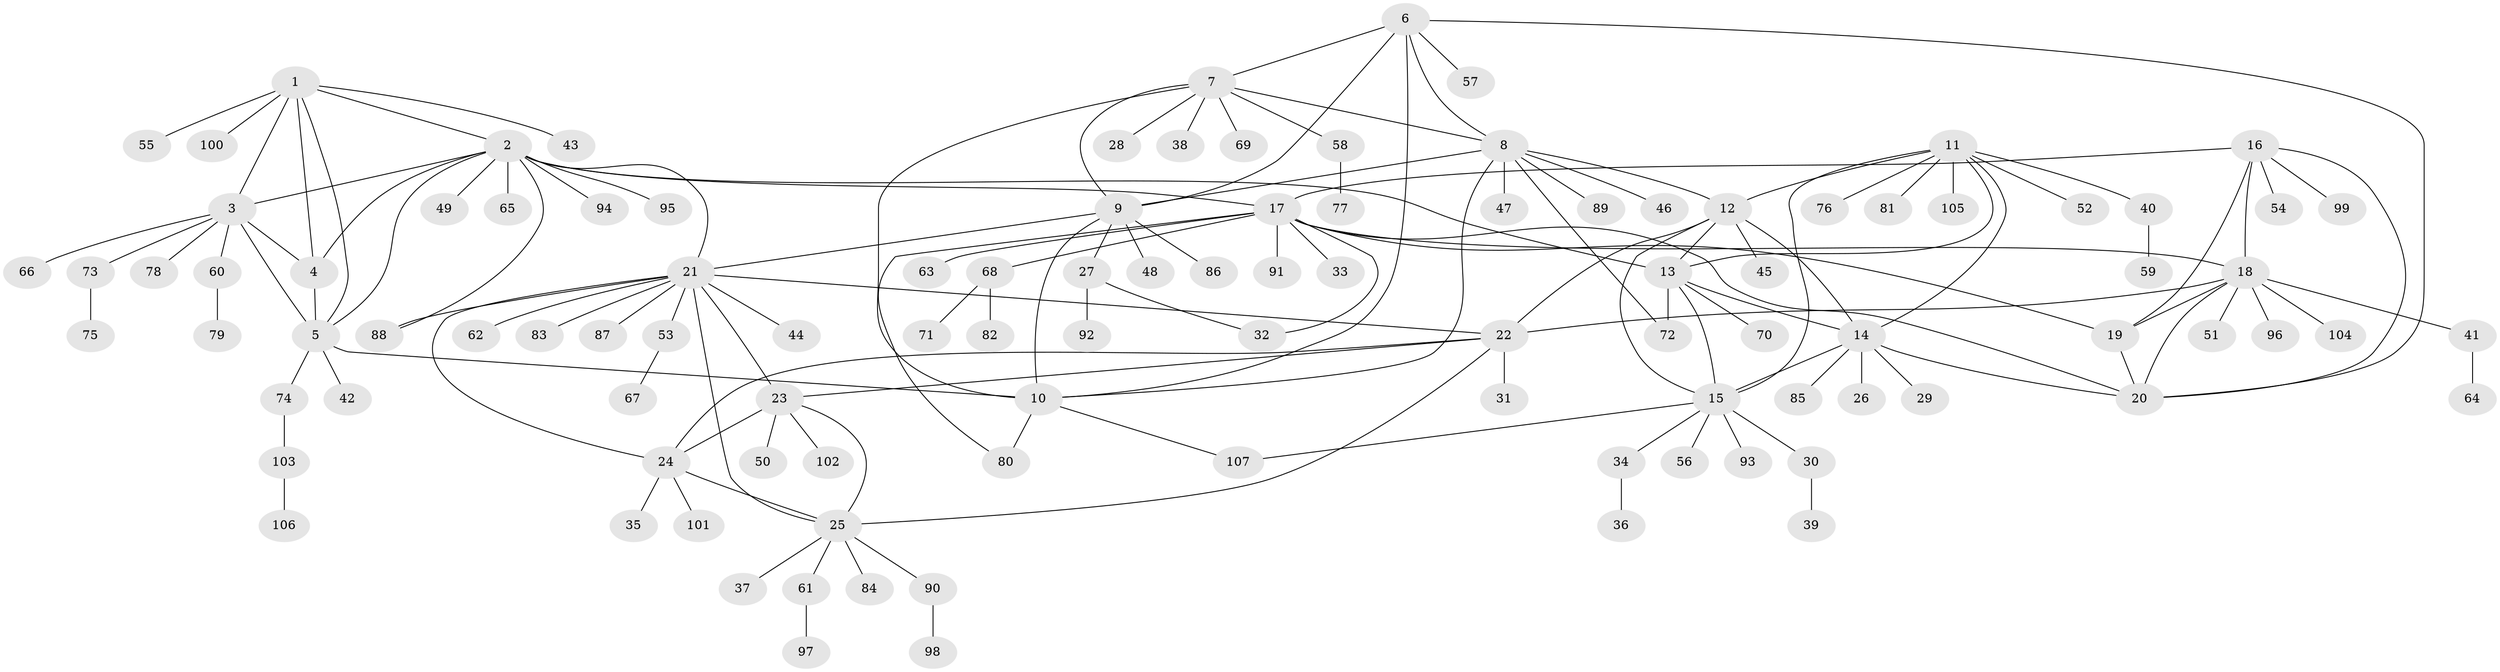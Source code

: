 // Generated by graph-tools (version 1.1) at 2025/50/03/09/25 03:50:27]
// undirected, 107 vertices, 147 edges
graph export_dot {
graph [start="1"]
  node [color=gray90,style=filled];
  1;
  2;
  3;
  4;
  5;
  6;
  7;
  8;
  9;
  10;
  11;
  12;
  13;
  14;
  15;
  16;
  17;
  18;
  19;
  20;
  21;
  22;
  23;
  24;
  25;
  26;
  27;
  28;
  29;
  30;
  31;
  32;
  33;
  34;
  35;
  36;
  37;
  38;
  39;
  40;
  41;
  42;
  43;
  44;
  45;
  46;
  47;
  48;
  49;
  50;
  51;
  52;
  53;
  54;
  55;
  56;
  57;
  58;
  59;
  60;
  61;
  62;
  63;
  64;
  65;
  66;
  67;
  68;
  69;
  70;
  71;
  72;
  73;
  74;
  75;
  76;
  77;
  78;
  79;
  80;
  81;
  82;
  83;
  84;
  85;
  86;
  87;
  88;
  89;
  90;
  91;
  92;
  93;
  94;
  95;
  96;
  97;
  98;
  99;
  100;
  101;
  102;
  103;
  104;
  105;
  106;
  107;
  1 -- 2;
  1 -- 3;
  1 -- 4;
  1 -- 5;
  1 -- 43;
  1 -- 55;
  1 -- 100;
  2 -- 3;
  2 -- 4;
  2 -- 5;
  2 -- 13;
  2 -- 17;
  2 -- 21;
  2 -- 49;
  2 -- 65;
  2 -- 88;
  2 -- 94;
  2 -- 95;
  3 -- 4;
  3 -- 5;
  3 -- 60;
  3 -- 66;
  3 -- 73;
  3 -- 78;
  4 -- 5;
  5 -- 10;
  5 -- 42;
  5 -- 74;
  6 -- 7;
  6 -- 8;
  6 -- 9;
  6 -- 10;
  6 -- 20;
  6 -- 57;
  7 -- 8;
  7 -- 9;
  7 -- 10;
  7 -- 28;
  7 -- 38;
  7 -- 58;
  7 -- 69;
  8 -- 9;
  8 -- 10;
  8 -- 12;
  8 -- 46;
  8 -- 47;
  8 -- 72;
  8 -- 89;
  9 -- 10;
  9 -- 21;
  9 -- 27;
  9 -- 48;
  9 -- 86;
  10 -- 80;
  10 -- 107;
  11 -- 12;
  11 -- 13;
  11 -- 14;
  11 -- 15;
  11 -- 40;
  11 -- 52;
  11 -- 76;
  11 -- 81;
  11 -- 105;
  12 -- 13;
  12 -- 14;
  12 -- 15;
  12 -- 22;
  12 -- 45;
  13 -- 14;
  13 -- 15;
  13 -- 70;
  13 -- 72;
  14 -- 15;
  14 -- 20;
  14 -- 26;
  14 -- 29;
  14 -- 85;
  15 -- 30;
  15 -- 34;
  15 -- 56;
  15 -- 93;
  15 -- 107;
  16 -- 17;
  16 -- 18;
  16 -- 19;
  16 -- 20;
  16 -- 54;
  16 -- 99;
  17 -- 18;
  17 -- 19;
  17 -- 20;
  17 -- 32;
  17 -- 33;
  17 -- 63;
  17 -- 68;
  17 -- 80;
  17 -- 91;
  18 -- 19;
  18 -- 20;
  18 -- 22;
  18 -- 41;
  18 -- 51;
  18 -- 96;
  18 -- 104;
  19 -- 20;
  21 -- 22;
  21 -- 23;
  21 -- 24;
  21 -- 25;
  21 -- 44;
  21 -- 53;
  21 -- 62;
  21 -- 83;
  21 -- 87;
  21 -- 88;
  22 -- 23;
  22 -- 24;
  22 -- 25;
  22 -- 31;
  23 -- 24;
  23 -- 25;
  23 -- 50;
  23 -- 102;
  24 -- 25;
  24 -- 35;
  24 -- 101;
  25 -- 37;
  25 -- 61;
  25 -- 84;
  25 -- 90;
  27 -- 32;
  27 -- 92;
  30 -- 39;
  34 -- 36;
  40 -- 59;
  41 -- 64;
  53 -- 67;
  58 -- 77;
  60 -- 79;
  61 -- 97;
  68 -- 71;
  68 -- 82;
  73 -- 75;
  74 -- 103;
  90 -- 98;
  103 -- 106;
}
